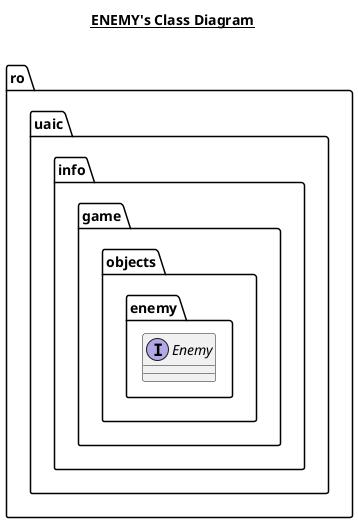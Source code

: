 @startuml

title __ENEMY's Class Diagram__\n

  namespace ro.uaic.info.game.objects.enemy {
    interface ro.uaic.info.game.objects.enemy.Enemy {
    }
  }
  

@enduml
